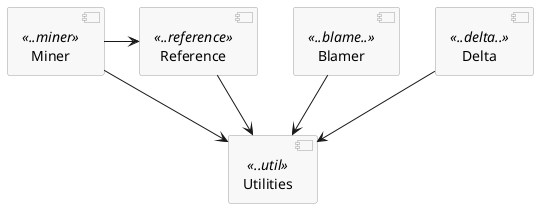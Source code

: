 @startuml

skinparam componentStyle uml2
skinparam component {
  BorderColor #a0a0a0
  BackgroundColor #f8f8f8
}

[Blamer] <<..blame..>>
[Delta] <<..delta..>>
[Miner] <<..miner>>
[Reference] <<..reference>>

[Utilities] <<..util>>

[Blamer] --> [Utilities]
[Delta] --> [Utilities]
[Miner] --> [Utilities]
[Miner] -> [Reference]
[Reference] --> [Utilities]

@enduml
